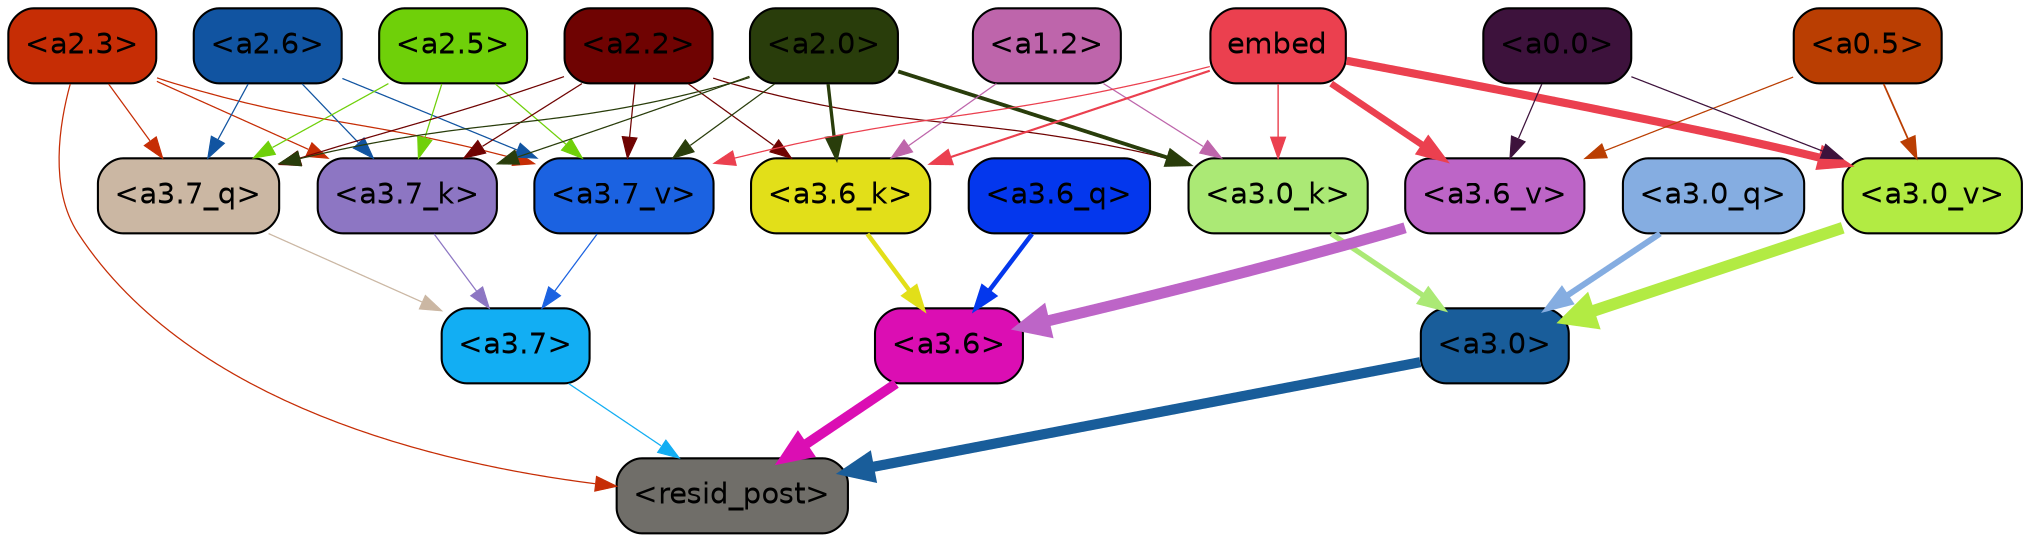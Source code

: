 strict digraph "" {
	graph [bgcolor=transparent,
		layout=dot,
		overlap=false,
		splines=true
	];
	"<a3.7>"	[color=black,
		fillcolor="#12aef3",
		fontname=Helvetica,
		shape=box,
		style="filled, rounded"];
	"<resid_post>"	[color=black,
		fillcolor="#706e69",
		fontname=Helvetica,
		shape=box,
		style="filled, rounded"];
	"<a3.7>" -> "<resid_post>"	[color="#12aef3",
		penwidth=0.6];
	"<a3.6>"	[color=black,
		fillcolor="#db0eb3",
		fontname=Helvetica,
		shape=box,
		style="filled, rounded"];
	"<a3.6>" -> "<resid_post>"	[color="#db0eb3",
		penwidth=4.751592040061951];
	"<a3.0>"	[color=black,
		fillcolor="#195d9a",
		fontname=Helvetica,
		shape=box,
		style="filled, rounded"];
	"<a3.0>" -> "<resid_post>"	[color="#195d9a",
		penwidth=4.904066681861877];
	"<a2.3>"	[color=black,
		fillcolor="#c62d05",
		fontname=Helvetica,
		shape=box,
		style="filled, rounded"];
	"<a2.3>" -> "<resid_post>"	[color="#c62d05",
		penwidth=0.6];
	"<a3.7_q>"	[color=black,
		fillcolor="#cbb7a3",
		fontname=Helvetica,
		shape=box,
		style="filled, rounded"];
	"<a2.3>" -> "<a3.7_q>"	[color="#c62d05",
		penwidth=0.6];
	"<a3.7_k>"	[color=black,
		fillcolor="#8d76c3",
		fontname=Helvetica,
		shape=box,
		style="filled, rounded"];
	"<a2.3>" -> "<a3.7_k>"	[color="#c62d05",
		penwidth=0.6];
	"<a3.7_v>"	[color=black,
		fillcolor="#1b62e1",
		fontname=Helvetica,
		shape=box,
		style="filled, rounded"];
	"<a2.3>" -> "<a3.7_v>"	[color="#c62d05",
		penwidth=0.6];
	"<a3.7_q>" -> "<a3.7>"	[color="#cbb7a3",
		penwidth=0.6];
	"<a3.6_q>"	[color=black,
		fillcolor="#0437ed",
		fontname=Helvetica,
		shape=box,
		style="filled, rounded"];
	"<a3.6_q>" -> "<a3.6>"	[color="#0437ed",
		penwidth=2.160832464694977];
	"<a3.0_q>"	[color=black,
		fillcolor="#85ade1",
		fontname=Helvetica,
		shape=box,
		style="filled, rounded"];
	"<a3.0_q>" -> "<a3.0>"	[color="#85ade1",
		penwidth=2.870753765106201];
	"<a3.7_k>" -> "<a3.7>"	[color="#8d76c3",
		penwidth=0.6];
	"<a3.6_k>"	[color=black,
		fillcolor="#e2df19",
		fontname=Helvetica,
		shape=box,
		style="filled, rounded"];
	"<a3.6_k>" -> "<a3.6>"	[color="#e2df19",
		penwidth=2.13908451795578];
	"<a3.0_k>"	[color=black,
		fillcolor="#abe975",
		fontname=Helvetica,
		shape=box,
		style="filled, rounded"];
	"<a3.0_k>" -> "<a3.0>"	[color="#abe975",
		penwidth=2.520303964614868];
	"<a3.7_v>" -> "<a3.7>"	[color="#1b62e1",
		penwidth=0.6];
	"<a3.6_v>"	[color=black,
		fillcolor="#bd65c7",
		fontname=Helvetica,
		shape=box,
		style="filled, rounded"];
	"<a3.6_v>" -> "<a3.6>"	[color="#bd65c7",
		penwidth=5.297133803367615];
	"<a3.0_v>"	[color=black,
		fillcolor="#b2eb43",
		fontname=Helvetica,
		shape=box,
		style="filled, rounded"];
	"<a3.0_v>" -> "<a3.0>"	[color="#b2eb43",
		penwidth=5.680712580680847];
	"<a2.6>"	[color=black,
		fillcolor="#1154a1",
		fontname=Helvetica,
		shape=box,
		style="filled, rounded"];
	"<a2.6>" -> "<a3.7_q>"	[color="#1154a1",
		penwidth=0.6];
	"<a2.6>" -> "<a3.7_k>"	[color="#1154a1",
		penwidth=0.6];
	"<a2.6>" -> "<a3.7_v>"	[color="#1154a1",
		penwidth=0.6];
	"<a2.5>"	[color=black,
		fillcolor="#6fd009",
		fontname=Helvetica,
		shape=box,
		style="filled, rounded"];
	"<a2.5>" -> "<a3.7_q>"	[color="#6fd009",
		penwidth=0.6];
	"<a2.5>" -> "<a3.7_k>"	[color="#6fd009",
		penwidth=0.6];
	"<a2.5>" -> "<a3.7_v>"	[color="#6fd009",
		penwidth=0.6];
	"<a2.2>"	[color=black,
		fillcolor="#6f0302",
		fontname=Helvetica,
		shape=box,
		style="filled, rounded"];
	"<a2.2>" -> "<a3.7_q>"	[color="#6f0302",
		penwidth=0.6];
	"<a2.2>" -> "<a3.7_k>"	[color="#6f0302",
		penwidth=0.6];
	"<a2.2>" -> "<a3.6_k>"	[color="#6f0302",
		penwidth=0.6];
	"<a2.2>" -> "<a3.0_k>"	[color="#6f0302",
		penwidth=0.6];
	"<a2.2>" -> "<a3.7_v>"	[color="#6f0302",
		penwidth=0.6];
	"<a2.0>"	[color=black,
		fillcolor="#293d0b",
		fontname=Helvetica,
		shape=box,
		style="filled, rounded"];
	"<a2.0>" -> "<a3.7_q>"	[color="#293d0b",
		penwidth=0.6];
	"<a2.0>" -> "<a3.7_k>"	[color="#293d0b",
		penwidth=0.6];
	"<a2.0>" -> "<a3.6_k>"	[color="#293d0b",
		penwidth=1.5897698998451233];
	"<a2.0>" -> "<a3.0_k>"	[color="#293d0b",
		penwidth=1.8405593037605286];
	"<a2.0>" -> "<a3.7_v>"	[color="#293d0b",
		penwidth=0.6];
	"<a1.2>"	[color=black,
		fillcolor="#be65ab",
		fontname=Helvetica,
		shape=box,
		style="filled, rounded"];
	"<a1.2>" -> "<a3.6_k>"	[color="#be65ab",
		penwidth=0.6];
	"<a1.2>" -> "<a3.0_k>"	[color="#be65ab",
		penwidth=0.6];
	embed	[color=black,
		fillcolor="#eb404f",
		fontname=Helvetica,
		shape=box,
		style="filled, rounded"];
	embed -> "<a3.6_k>"	[color="#eb404f",
		penwidth=1.046662151813507];
	embed -> "<a3.0_k>"	[color="#eb404f",
		penwidth=0.6800519227981567];
	embed -> "<a3.7_v>"	[color="#eb404f",
		penwidth=0.6];
	embed -> "<a3.6_v>"	[color="#eb404f",
		penwidth=3.1840110421180725];
	embed -> "<a3.0_v>"	[color="#eb404f",
		penwidth=3.9005755856633186];
	"<a0.5>"	[color=black,
		fillcolor="#ba3e02",
		fontname=Helvetica,
		shape=box,
		style="filled, rounded"];
	"<a0.5>" -> "<a3.6_v>"	[color="#ba3e02",
		penwidth=0.6];
	"<a0.5>" -> "<a3.0_v>"	[color="#ba3e02",
		penwidth=0.8493617177009583];
	"<a0.0>"	[color=black,
		fillcolor="#3d123c",
		fontname=Helvetica,
		shape=box,
		style="filled, rounded"];
	"<a0.0>" -> "<a3.6_v>"	[color="#3d123c",
		penwidth=0.6];
	"<a0.0>" -> "<a3.0_v>"	[color="#3d123c",
		penwidth=0.6];
}
